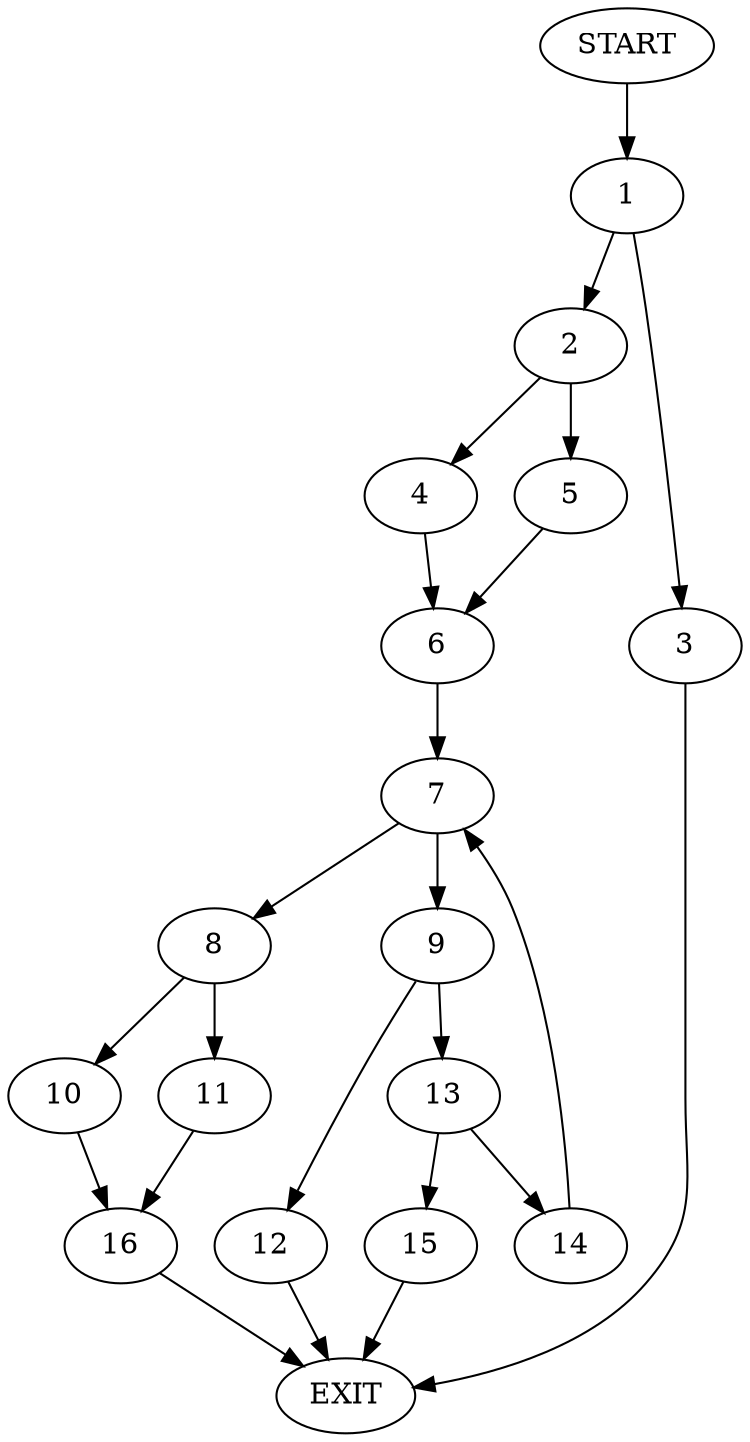 digraph {
0 [label="START"]
17 [label="EXIT"]
0 -> 1
1 -> 2
1 -> 3
2 -> 4
2 -> 5
3 -> 17
5 -> 6
4 -> 6
6 -> 7
7 -> 8
7 -> 9
8 -> 10
8 -> 11
9 -> 12
9 -> 13
13 -> 14
13 -> 15
12 -> 17
14 -> 7
15 -> 17
11 -> 16
10 -> 16
16 -> 17
}
